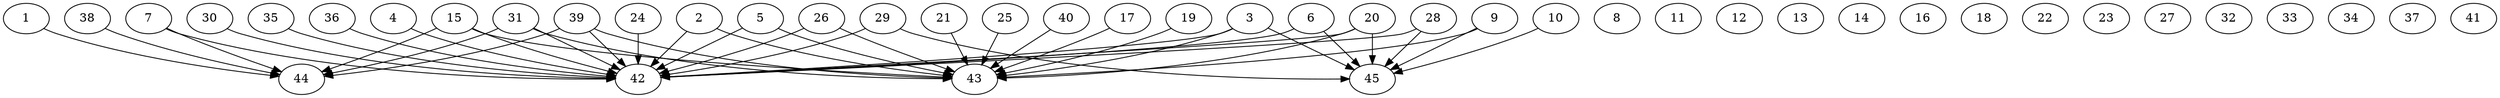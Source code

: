 // DAG automatically generated by daggen at Thu Oct  3 14:07:25 2019
// ./daggen --dot -n 45 --ccr 0.5 --fat 0.9 --regular 0.5 --density 0.7 --mindata 5242880 --maxdata 52428800 
digraph G {
  1 [size="103292928", alpha="0.14", expect_size="51646464"] 
  1 -> 44 [size ="51646464"]
  2 [size="92897280", alpha="0.02", expect_size="46448640"] 
  2 -> 42 [size ="46448640"]
  2 -> 43 [size ="46448640"]
  3 [size="74733568", alpha="0.19", expect_size="37366784"] 
  3 -> 42 [size ="37366784"]
  3 -> 43 [size ="37366784"]
  3 -> 45 [size ="37366784"]
  4 [size="20168704", alpha="0.16", expect_size="10084352"] 
  4 -> 42 [size ="10084352"]
  5 [size="58882048", alpha="0.19", expect_size="29441024"] 
  5 -> 42 [size ="29441024"]
  5 -> 43 [size ="29441024"]
  6 [size="14934016", alpha="0.11", expect_size="7467008"] 
  6 -> 42 [size ="7467008"]
  6 -> 45 [size ="7467008"]
  7 [size="19585024", alpha="0.08", expect_size="9792512"] 
  7 -> 42 [size ="9792512"]
  7 -> 44 [size ="9792512"]
  8 [size="57602048", alpha="0.14", expect_size="28801024"] 
  9 [size="73181184", alpha="0.13", expect_size="36590592"] 
  9 -> 43 [size ="36590592"]
  9 -> 45 [size ="36590592"]
  10 [size="82630656", alpha="0.10", expect_size="41315328"] 
  10 -> 45 [size ="41315328"]
  11 [size="19236864", alpha="0.19", expect_size="9618432"] 
  12 [size="85469184", alpha="0.10", expect_size="42734592"] 
  13 [size="96634880", alpha="0.07", expect_size="48317440"] 
  14 [size="90812416", alpha="0.07", expect_size="45406208"] 
  15 [size="69990400", alpha="0.20", expect_size="34995200"] 
  15 -> 42 [size ="34995200"]
  15 -> 43 [size ="34995200"]
  15 -> 44 [size ="34995200"]
  16 [size="67063808", alpha="0.17", expect_size="33531904"] 
  17 [size="22364160", alpha="0.18", expect_size="11182080"] 
  17 -> 43 [size ="11182080"]
  18 [size="59164672", alpha="0.14", expect_size="29582336"] 
  19 [size="30851072", alpha="0.01", expect_size="15425536"] 
  19 -> 43 [size ="15425536"]
  20 [size="91240448", alpha="0.15", expect_size="45620224"] 
  20 -> 42 [size ="45620224"]
  20 -> 43 [size ="45620224"]
  20 -> 45 [size ="45620224"]
  21 [size="46102528", alpha="0.08", expect_size="23051264"] 
  21 -> 43 [size ="23051264"]
  22 [size="41971712", alpha="0.19", expect_size="20985856"] 
  23 [size="86939648", alpha="0.04", expect_size="43469824"] 
  24 [size="24576000", alpha="0.11", expect_size="12288000"] 
  24 -> 42 [size ="12288000"]
  25 [size="58423296", alpha="0.08", expect_size="29211648"] 
  25 -> 43 [size ="29211648"]
  26 [size="57059328", alpha="0.06", expect_size="28529664"] 
  26 -> 42 [size ="28529664"]
  26 -> 43 [size ="28529664"]
  27 [size="40617984", alpha="0.06", expect_size="20308992"] 
  28 [size="29204480", alpha="0.16", expect_size="14602240"] 
  28 -> 42 [size ="14602240"]
  28 -> 45 [size ="14602240"]
  29 [size="96681984", alpha="0.19", expect_size="48340992"] 
  29 -> 42 [size ="48340992"]
  29 -> 45 [size ="48340992"]
  30 [size="99106816", alpha="0.18", expect_size="49553408"] 
  30 -> 42 [size ="49553408"]
  31 [size="73244672", alpha="0.18", expect_size="36622336"] 
  31 -> 42 [size ="36622336"]
  31 -> 43 [size ="36622336"]
  31 -> 44 [size ="36622336"]
  32 [size="17532928", alpha="0.14", expect_size="8766464"] 
  33 [size="14381056", alpha="0.09", expect_size="7190528"] 
  34 [size="33669120", alpha="0.00", expect_size="16834560"] 
  35 [size="85080064", alpha="0.04", expect_size="42540032"] 
  35 -> 42 [size ="42540032"]
  36 [size="28266496", alpha="0.00", expect_size="14133248"] 
  36 -> 42 [size ="14133248"]
  37 [size="56420352", alpha="0.19", expect_size="28210176"] 
  38 [size="84273152", alpha="0.08", expect_size="42136576"] 
  38 -> 44 [size ="42136576"]
  39 [size="64567296", alpha="0.01", expect_size="32283648"] 
  39 -> 42 [size ="32283648"]
  39 -> 43 [size ="32283648"]
  39 -> 44 [size ="32283648"]
  40 [size="60002304", alpha="0.12", expect_size="30001152"] 
  40 -> 43 [size ="30001152"]
  41 [size="48353280", alpha="0.10", expect_size="24176640"] 
  42 [size="38371328", alpha="0.14", expect_size="19185664"] 
  43 [size="10668032", alpha="0.15", expect_size="5334016"] 
  44 [size="51396608", alpha="0.19", expect_size="25698304"] 
  45 [size="52135936", alpha="0.13", expect_size="26067968"] 
}
